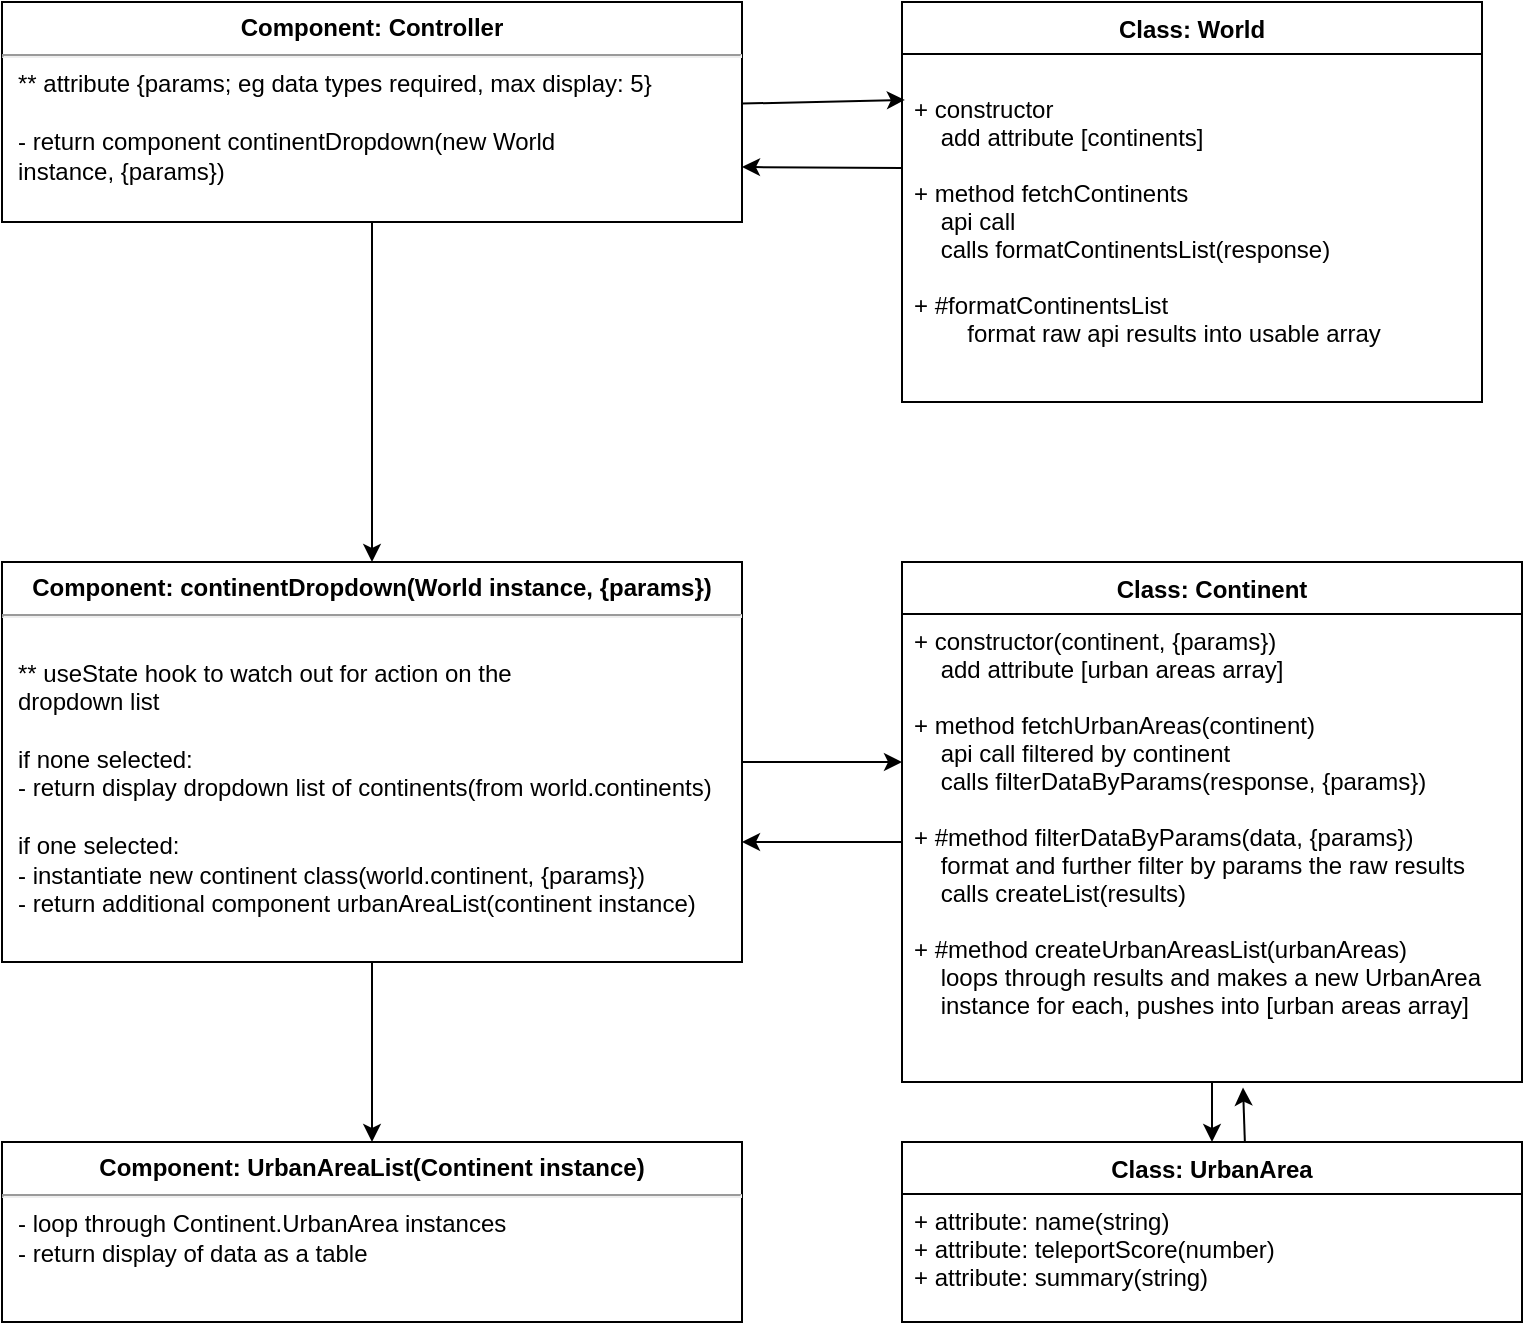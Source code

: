 <mxfile>
    <diagram id="ctwe0VVcjLdyP20-TScp" name="Page-1">
        <mxGraphModel dx="620" dy="295" grid="1" gridSize="10" guides="1" tooltips="1" connect="1" arrows="1" fold="1" page="1" pageScale="1" pageWidth="850" pageHeight="1100" math="0" shadow="0">
            <root>
                <mxCell id="0"/>
                <mxCell id="1" parent="0"/>
                <mxCell id="30" style="edgeStyle=none;html=1;entryX=0.5;entryY=0;entryDx=0;entryDy=0;" parent="1" source="2" target="14" edge="1">
                    <mxGeometry relative="1" as="geometry"/>
                </mxCell>
                <mxCell id="32" style="edgeStyle=none;html=1;entryX=0.005;entryY=0.132;entryDx=0;entryDy=0;entryPerimeter=0;" parent="1" source="2" target="21" edge="1">
                    <mxGeometry relative="1" as="geometry"/>
                </mxCell>
                <mxCell id="2" value="&lt;p style=&quot;margin:0px;margin-top:6px;text-align:center;&quot;&gt;&lt;b&gt;Component: Controller&lt;/b&gt;&lt;/p&gt;&lt;hr&gt;&lt;p style=&quot;margin:0px;margin-left:8px;&quot;&gt;** attribute {params; eg data types required, max display: 5}&lt;/p&gt;&lt;p style=&quot;margin:0px;margin-left:8px;&quot;&gt;&lt;br&gt;&lt;/p&gt;&lt;p style=&quot;margin:0px;margin-left:8px;&quot;&gt;&lt;span style=&quot;background-color: initial;&quot;&gt;- return component continentDropdown(new World&amp;nbsp;&lt;/span&gt;&lt;/p&gt;&lt;p style=&quot;margin:0px;margin-left:8px;&quot;&gt;&lt;span style=&quot;background-color: initial;&quot;&gt;instance, {params})&amp;nbsp;&lt;/span&gt;&lt;br&gt;&lt;/p&gt;" style="align=left;overflow=fill;html=1;dropTarget=0;" parent="1" vertex="1">
                    <mxGeometry x="20" y="20" width="370" height="110" as="geometry"/>
                </mxCell>
                <mxCell id="4" value="Class: Continent" style="swimlane;fontStyle=1;align=center;verticalAlign=top;childLayout=stackLayout;horizontal=1;startSize=26;horizontalStack=0;resizeParent=1;resizeParentMax=0;resizeLast=0;collapsible=1;marginBottom=0;" parent="1" vertex="1">
                    <mxGeometry x="470" y="300" width="310" height="260" as="geometry"/>
                </mxCell>
                <mxCell id="7" value="+ constructor(continent, {params})&#10;    add attribute [urban areas array]&#10;&#10;+ method fetchUrbanAreas(continent)&#10;    api call filtered by continent&#10;    calls filterDataByParams(response, {params})&#10;&#10;+ #method filterDataByParams(data, {params})&#10;    format and further filter by params the raw results&#10;    calls createList(results)&#10;&#10;+ #method createUrbanAreasList(urbanAreas)&#10;    loops through results and makes a new UrbanArea&#10;    instance for each, pushes into [urban areas array]" style="text;strokeColor=none;fillColor=none;align=left;verticalAlign=top;spacingLeft=4;spacingRight=4;overflow=hidden;rotatable=0;points=[[0,0.5],[1,0.5]];portConstraint=eastwest;" parent="4" vertex="1">
                    <mxGeometry y="26" width="310" height="234" as="geometry"/>
                </mxCell>
                <mxCell id="38" style="edgeStyle=none;html=1;entryX=0.55;entryY=1.012;entryDx=0;entryDy=0;entryPerimeter=0;exitX=0.553;exitY=-0.001;exitDx=0;exitDy=0;exitPerimeter=0;" parent="1" source="8" target="7" edge="1">
                    <mxGeometry relative="1" as="geometry"/>
                </mxCell>
                <mxCell id="8" value="Class: UrbanArea" style="swimlane;fontStyle=1;align=center;verticalAlign=top;childLayout=stackLayout;horizontal=1;startSize=26;horizontalStack=0;resizeParent=1;resizeParentMax=0;resizeLast=0;collapsible=1;marginBottom=0;" parent="1" vertex="1">
                    <mxGeometry x="470" y="590" width="310" height="90" as="geometry"/>
                </mxCell>
                <mxCell id="9" value="+ attribute: name(string)&#10;+ attribute: teleportScore(number)&#10;+ attribute: summary(string)&#10;" style="text;strokeColor=none;fillColor=none;align=left;verticalAlign=top;spacingLeft=4;spacingRight=4;overflow=hidden;rotatable=0;points=[[0,0.5],[1,0.5]];portConstraint=eastwest;" parent="8" vertex="1">
                    <mxGeometry y="26" width="310" height="64" as="geometry"/>
                </mxCell>
                <mxCell id="34" style="edgeStyle=none;html=1;" parent="1" source="14" edge="1">
                    <mxGeometry relative="1" as="geometry">
                        <mxPoint x="470" y="400" as="targetPoint"/>
                    </mxGeometry>
                </mxCell>
                <mxCell id="41" style="edgeStyle=none;html=1;entryX=0.5;entryY=0;entryDx=0;entryDy=0;" parent="1" source="14" target="40" edge="1">
                    <mxGeometry relative="1" as="geometry"/>
                </mxCell>
                <mxCell id="14" value="&lt;p style=&quot;margin:0px;margin-top:6px;text-align:center;&quot;&gt;&lt;b&gt;Component: continentDropdown(World instance, {params})&lt;/b&gt;&lt;/p&gt;&lt;hr&gt;&lt;p style=&quot;margin:0px;margin-left:8px;&quot;&gt;&lt;br&gt;&lt;/p&gt;&lt;p style=&quot;margin:0px;margin-left:8px;&quot;&gt;&lt;span style=&quot;background-color: initial;&quot;&gt;** useState hook to watch out for action on the&lt;/span&gt;&lt;/p&gt;&lt;p style=&quot;margin:0px;margin-left:8px;&quot;&gt;&lt;span style=&quot;background-color: initial;&quot;&gt;dropdown list&lt;/span&gt;&lt;/p&gt;&lt;p style=&quot;margin:0px;margin-left:8px;&quot;&gt;&lt;span style=&quot;background-color: initial;&quot;&gt;&lt;br&gt;&lt;/span&gt;&lt;/p&gt;&lt;p style=&quot;margin:0px;margin-left:8px;&quot;&gt;&lt;span style=&quot;background-color: initial;&quot;&gt;if none selected:&lt;/span&gt;&lt;/p&gt;&lt;p style=&quot;margin:0px;margin-left:8px;&quot;&gt;&lt;span style=&quot;background-color: initial;&quot;&gt;- return&amp;nbsp;&lt;/span&gt;&lt;span style=&quot;background-color: initial; border-color: var(--border-color);&quot;&gt;display dropdown list of continents(from world.continents)&lt;/span&gt;&lt;/p&gt;&lt;div&gt;&lt;span style=&quot;background-color: initial; border-color: var(--border-color);&quot;&gt;&lt;br&gt;&lt;/span&gt;&lt;/div&gt;&lt;p style=&quot;margin:0px;margin-left:8px;&quot;&gt;&lt;span style=&quot;background-color: initial;&quot;&gt;if one selected:&lt;/span&gt;&lt;/p&gt;&lt;p style=&quot;margin:0px;margin-left:8px;&quot;&gt;&lt;span style=&quot;background-color: initial;&quot;&gt;- instantiate new continent class(world.continent, {params})&lt;/span&gt;&lt;/p&gt;&lt;p style=&quot;margin:0px;margin-left:8px;&quot;&gt;&lt;span style=&quot;background-color: initial;&quot;&gt;- return additional component urbanAreaList(continent instance)&lt;/span&gt;&lt;br&gt;&lt;/p&gt;" style="align=left;overflow=fill;html=1;dropTarget=0;" parent="1" vertex="1">
                    <mxGeometry x="20" y="300" width="370" height="200" as="geometry"/>
                </mxCell>
                <mxCell id="20" value="Class: World" style="swimlane;fontStyle=1;align=center;verticalAlign=top;childLayout=stackLayout;horizontal=1;startSize=26;horizontalStack=0;resizeParent=1;resizeParentMax=0;resizeLast=0;collapsible=1;marginBottom=0;" parent="1" vertex="1">
                    <mxGeometry x="470" y="20" width="290" height="200" as="geometry">
                        <mxRectangle x="450" y="20" width="110" height="30" as="alternateBounds"/>
                    </mxGeometry>
                </mxCell>
                <mxCell id="21" value="&#10;+ constructor &#10;    add attribute [continents]&#10;&#10;+ method fetchContinents&#10;    api call&#10;    calls formatContinentsList(response)&#10;&#10;+ #formatContinentsList&#10;        format raw api results into usable array&#10;" style="text;strokeColor=none;fillColor=none;align=left;verticalAlign=top;spacingLeft=4;spacingRight=4;overflow=hidden;rotatable=0;points=[[0,0.5],[1,0.5]];portConstraint=eastwest;" parent="20" vertex="1">
                    <mxGeometry y="26" width="290" height="174" as="geometry"/>
                </mxCell>
                <mxCell id="33" style="edgeStyle=none;html=1;entryX=1;entryY=0.75;entryDx=0;entryDy=0;" parent="1" target="2" edge="1">
                    <mxGeometry relative="1" as="geometry">
                        <mxPoint x="470" y="103" as="sourcePoint"/>
                    </mxGeometry>
                </mxCell>
                <mxCell id="37" style="edgeStyle=none;html=1;entryX=0.5;entryY=0;entryDx=0;entryDy=0;" parent="1" source="7" target="8" edge="1">
                    <mxGeometry relative="1" as="geometry"/>
                </mxCell>
                <mxCell id="39" style="edgeStyle=none;html=1;" parent="1" edge="1">
                    <mxGeometry relative="1" as="geometry">
                        <mxPoint x="470" y="440" as="sourcePoint"/>
                        <mxPoint x="390" y="440" as="targetPoint"/>
                    </mxGeometry>
                </mxCell>
                <mxCell id="40" value="&lt;p style=&quot;margin:0px;margin-top:6px;text-align:center;&quot;&gt;&lt;b&gt;Component: UrbanAreaList(Continent instance)&lt;/b&gt;&lt;/p&gt;&lt;hr&gt;&lt;p style=&quot;margin:0px;margin-left:8px;&quot;&gt;- loop through Continent.UrbanArea instances&lt;/p&gt;&lt;p style=&quot;margin:0px;margin-left:8px;&quot;&gt;- return display of data as a table&lt;/p&gt;" style="align=left;overflow=fill;html=1;dropTarget=0;" parent="1" vertex="1">
                    <mxGeometry x="20" y="590" width="370" height="90" as="geometry"/>
                </mxCell>
            </root>
        </mxGraphModel>
    </diagram>
</mxfile>